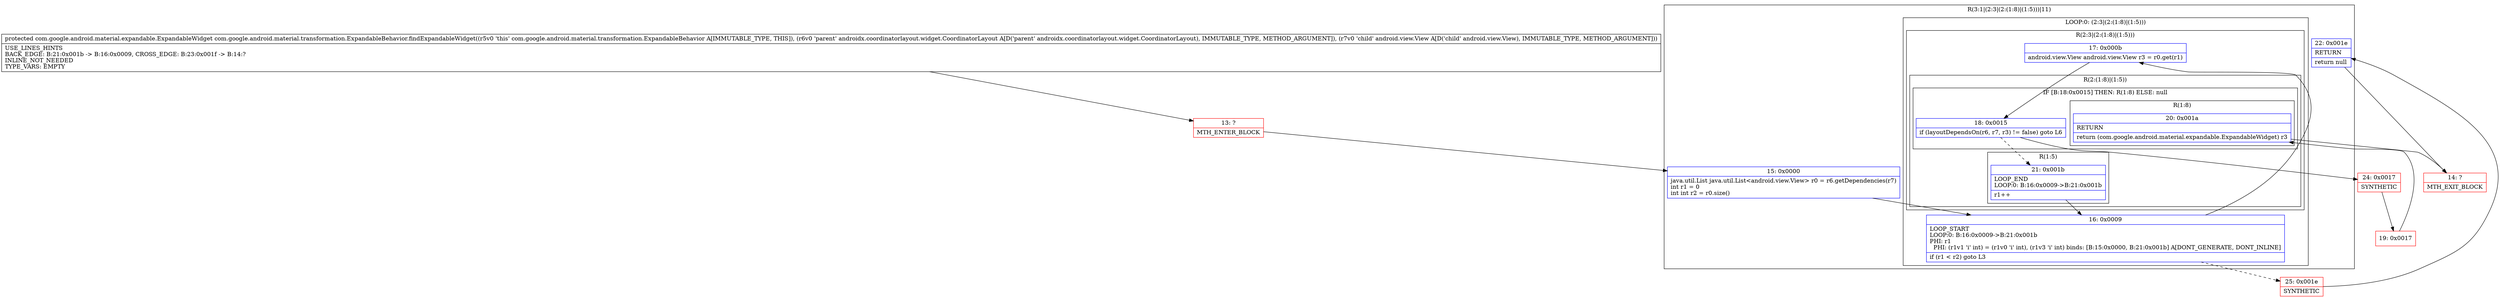 digraph "CFG forcom.google.android.material.transformation.ExpandableBehavior.findExpandableWidget(Landroidx\/coordinatorlayout\/widget\/CoordinatorLayout;Landroid\/view\/View;)Lcom\/google\/android\/material\/expandable\/ExpandableWidget;" {
subgraph cluster_Region_1462237373 {
label = "R(3:1|(2:3|(2:(1:8)|(1:5)))|11)";
node [shape=record,color=blue];
Node_15 [shape=record,label="{15\:\ 0x0000|java.util.List java.util.List\<android.view.View\> r0 = r6.getDependencies(r7)\lint r1 = 0\lint int r2 = r0.size()\l}"];
subgraph cluster_LoopRegion_1676675426 {
label = "LOOP:0: (2:3|(2:(1:8)|(1:5)))";
node [shape=record,color=blue];
Node_16 [shape=record,label="{16\:\ 0x0009|LOOP_START\lLOOP:0: B:16:0x0009\-\>B:21:0x001b\lPHI: r1 \l  PHI: (r1v1 'i' int) = (r1v0 'i' int), (r1v3 'i' int) binds: [B:15:0x0000, B:21:0x001b] A[DONT_GENERATE, DONT_INLINE]\l|if (r1 \< r2) goto L3\l}"];
subgraph cluster_Region_497319128 {
label = "R(2:3|(2:(1:8)|(1:5)))";
node [shape=record,color=blue];
Node_17 [shape=record,label="{17\:\ 0x000b|android.view.View android.view.View r3 = r0.get(r1)\l}"];
subgraph cluster_Region_1498592096 {
label = "R(2:(1:8)|(1:5))";
node [shape=record,color=blue];
subgraph cluster_IfRegion_803003191 {
label = "IF [B:18:0x0015] THEN: R(1:8) ELSE: null";
node [shape=record,color=blue];
Node_18 [shape=record,label="{18\:\ 0x0015|if (layoutDependsOn(r6, r7, r3) != false) goto L6\l}"];
subgraph cluster_Region_287318184 {
label = "R(1:8)";
node [shape=record,color=blue];
Node_20 [shape=record,label="{20\:\ 0x001a|RETURN\l|return (com.google.android.material.expandable.ExpandableWidget) r3\l}"];
}
}
subgraph cluster_Region_1196826992 {
label = "R(1:5)";
node [shape=record,color=blue];
Node_21 [shape=record,label="{21\:\ 0x001b|LOOP_END\lLOOP:0: B:16:0x0009\-\>B:21:0x001b\l|r1++\l}"];
}
}
}
}
Node_22 [shape=record,label="{22\:\ 0x001e|RETURN\l|return null\l}"];
}
Node_13 [shape=record,color=red,label="{13\:\ ?|MTH_ENTER_BLOCK\l}"];
Node_24 [shape=record,color=red,label="{24\:\ 0x0017|SYNTHETIC\l}"];
Node_19 [shape=record,color=red,label="{19\:\ 0x0017}"];
Node_14 [shape=record,color=red,label="{14\:\ ?|MTH_EXIT_BLOCK\l}"];
Node_25 [shape=record,color=red,label="{25\:\ 0x001e|SYNTHETIC\l}"];
MethodNode[shape=record,label="{protected com.google.android.material.expandable.ExpandableWidget com.google.android.material.transformation.ExpandableBehavior.findExpandableWidget((r5v0 'this' com.google.android.material.transformation.ExpandableBehavior A[IMMUTABLE_TYPE, THIS]), (r6v0 'parent' androidx.coordinatorlayout.widget.CoordinatorLayout A[D('parent' androidx.coordinatorlayout.widget.CoordinatorLayout), IMMUTABLE_TYPE, METHOD_ARGUMENT]), (r7v0 'child' android.view.View A[D('child' android.view.View), IMMUTABLE_TYPE, METHOD_ARGUMENT]))  | USE_LINES_HINTS\lBACK_EDGE: B:21:0x001b \-\> B:16:0x0009, CROSS_EDGE: B:23:0x001f \-\> B:14:?\lINLINE_NOT_NEEDED\lTYPE_VARS: EMPTY\l}"];
MethodNode -> Node_13;Node_15 -> Node_16;
Node_16 -> Node_17;
Node_16 -> Node_25[style=dashed];
Node_17 -> Node_18;
Node_18 -> Node_21[style=dashed];
Node_18 -> Node_24;
Node_20 -> Node_14;
Node_21 -> Node_16;
Node_22 -> Node_14;
Node_13 -> Node_15;
Node_24 -> Node_19;
Node_19 -> Node_20;
Node_25 -> Node_22;
}

